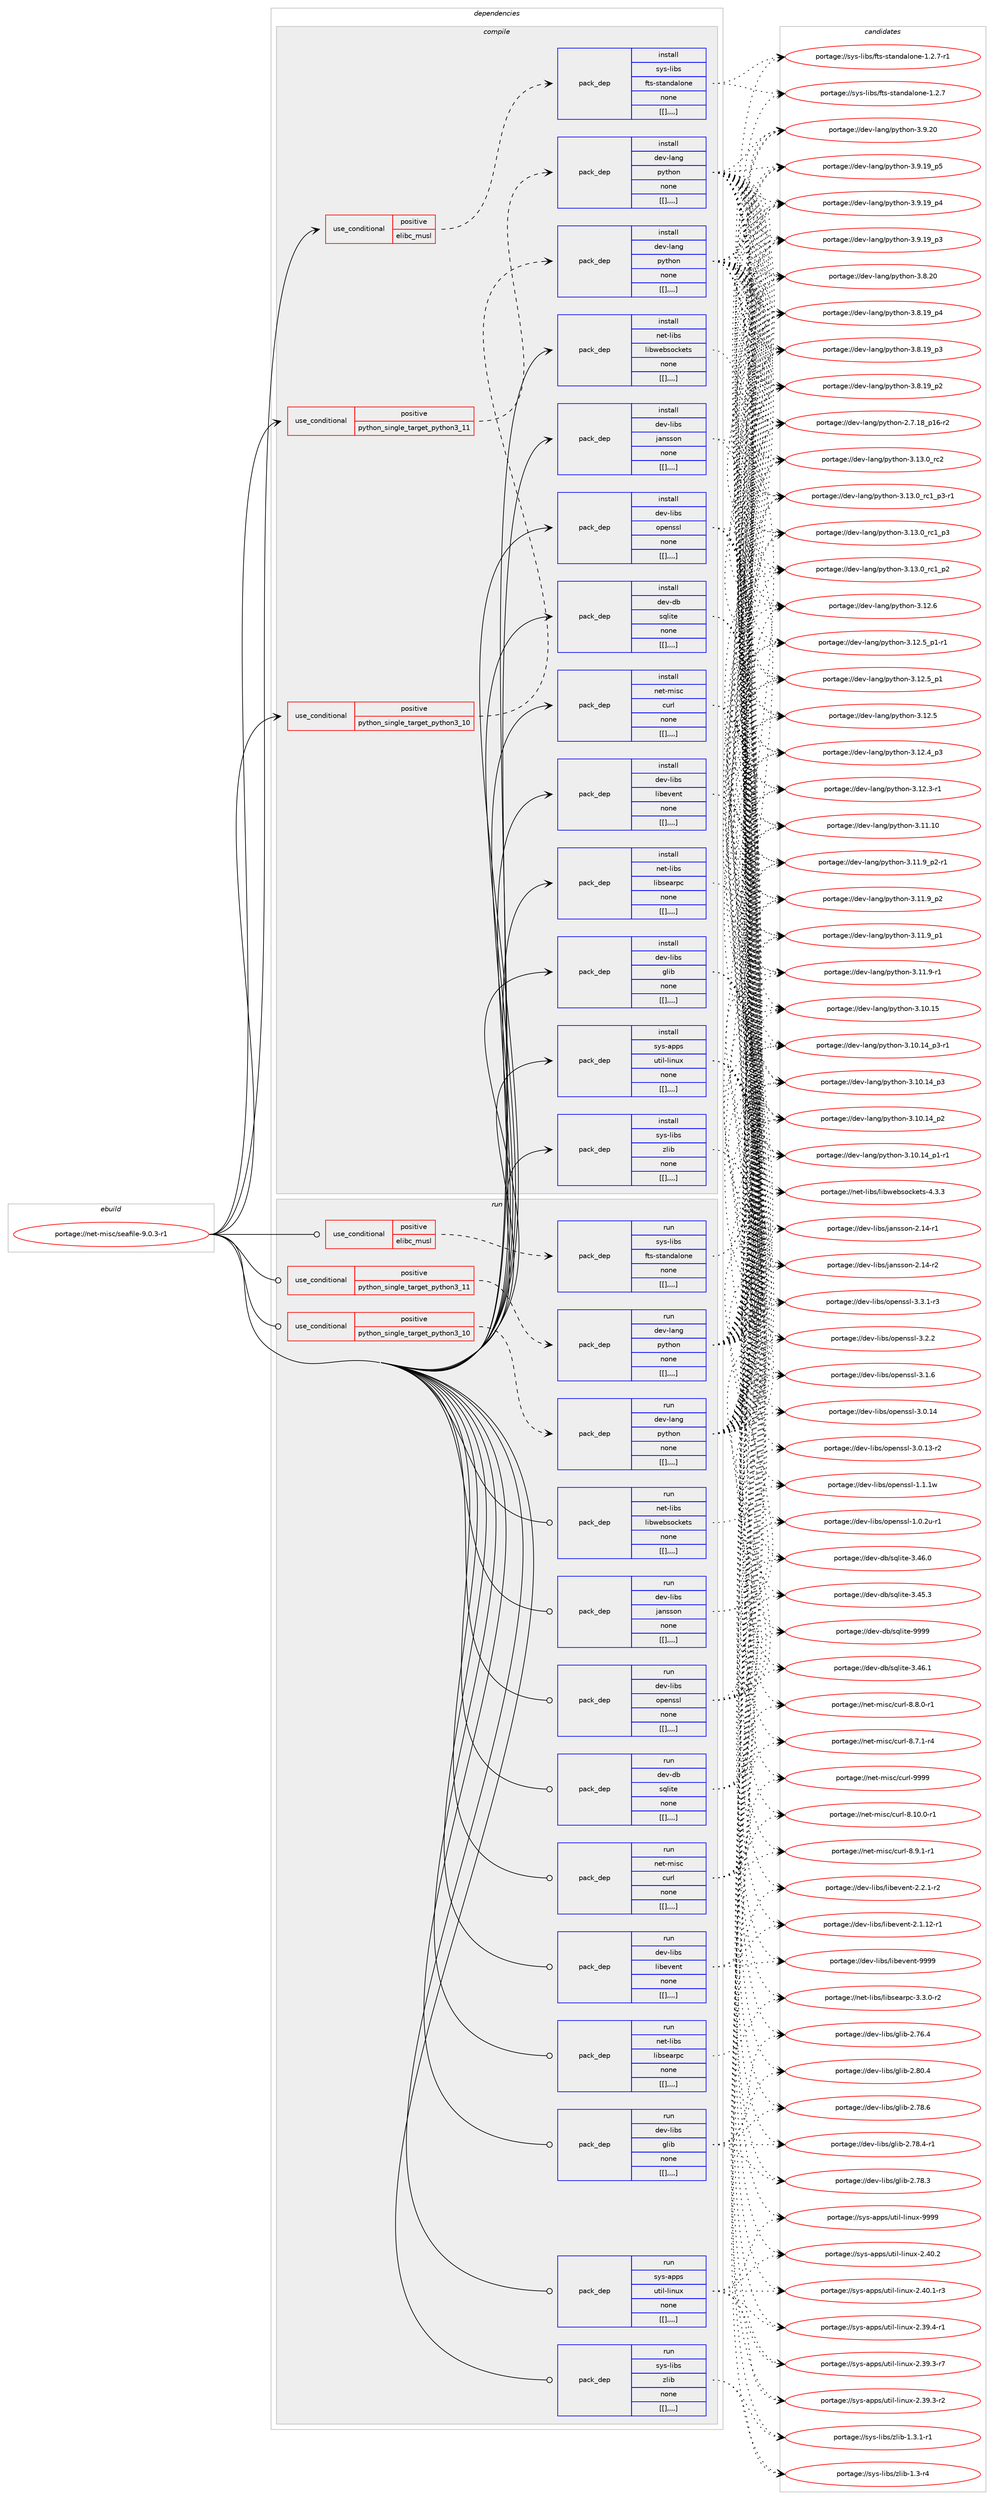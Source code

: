 digraph prolog {

# *************
# Graph options
# *************

newrank=true;
concentrate=true;
compound=true;
graph [rankdir=LR,fontname=Helvetica,fontsize=10,ranksep=1.5];#, ranksep=2.5, nodesep=0.2];
edge  [arrowhead=vee];
node  [fontname=Helvetica,fontsize=10];

# **********
# The ebuild
# **********

subgraph cluster_leftcol {
color=gray;
label=<<i>ebuild</i>>;
id [label="portage://net-misc/seafile-9.0.3-r1", color=red, width=4, href="../net-misc/seafile-9.0.3-r1.svg"];
}

# ****************
# The dependencies
# ****************

subgraph cluster_midcol {
color=gray;
label=<<i>dependencies</i>>;
subgraph cluster_compile {
fillcolor="#eeeeee";
style=filled;
label=<<i>compile</i>>;
subgraph cond102978 {
dependency392234 [label=<<TABLE BORDER="0" CELLBORDER="1" CELLSPACING="0" CELLPADDING="4"><TR><TD ROWSPAN="3" CELLPADDING="10">use_conditional</TD></TR><TR><TD>positive</TD></TR><TR><TD>elibc_musl</TD></TR></TABLE>>, shape=none, color=red];
subgraph pack286397 {
dependency392235 [label=<<TABLE BORDER="0" CELLBORDER="1" CELLSPACING="0" CELLPADDING="4" WIDTH="220"><TR><TD ROWSPAN="6" CELLPADDING="30">pack_dep</TD></TR><TR><TD WIDTH="110">install</TD></TR><TR><TD>sys-libs</TD></TR><TR><TD>fts-standalone</TD></TR><TR><TD>none</TD></TR><TR><TD>[[],,,,]</TD></TR></TABLE>>, shape=none, color=blue];
}
dependency392234:e -> dependency392235:w [weight=20,style="dashed",arrowhead="vee"];
}
id:e -> dependency392234:w [weight=20,style="solid",arrowhead="vee"];
subgraph cond102979 {
dependency392236 [label=<<TABLE BORDER="0" CELLBORDER="1" CELLSPACING="0" CELLPADDING="4"><TR><TD ROWSPAN="3" CELLPADDING="10">use_conditional</TD></TR><TR><TD>positive</TD></TR><TR><TD>python_single_target_python3_10</TD></TR></TABLE>>, shape=none, color=red];
subgraph pack286398 {
dependency392237 [label=<<TABLE BORDER="0" CELLBORDER="1" CELLSPACING="0" CELLPADDING="4" WIDTH="220"><TR><TD ROWSPAN="6" CELLPADDING="30">pack_dep</TD></TR><TR><TD WIDTH="110">install</TD></TR><TR><TD>dev-lang</TD></TR><TR><TD>python</TD></TR><TR><TD>none</TD></TR><TR><TD>[[],,,,]</TD></TR></TABLE>>, shape=none, color=blue];
}
dependency392236:e -> dependency392237:w [weight=20,style="dashed",arrowhead="vee"];
}
id:e -> dependency392236:w [weight=20,style="solid",arrowhead="vee"];
subgraph cond102980 {
dependency392238 [label=<<TABLE BORDER="0" CELLBORDER="1" CELLSPACING="0" CELLPADDING="4"><TR><TD ROWSPAN="3" CELLPADDING="10">use_conditional</TD></TR><TR><TD>positive</TD></TR><TR><TD>python_single_target_python3_11</TD></TR></TABLE>>, shape=none, color=red];
subgraph pack286399 {
dependency392239 [label=<<TABLE BORDER="0" CELLBORDER="1" CELLSPACING="0" CELLPADDING="4" WIDTH="220"><TR><TD ROWSPAN="6" CELLPADDING="30">pack_dep</TD></TR><TR><TD WIDTH="110">install</TD></TR><TR><TD>dev-lang</TD></TR><TR><TD>python</TD></TR><TR><TD>none</TD></TR><TR><TD>[[],,,,]</TD></TR></TABLE>>, shape=none, color=blue];
}
dependency392238:e -> dependency392239:w [weight=20,style="dashed",arrowhead="vee"];
}
id:e -> dependency392238:w [weight=20,style="solid",arrowhead="vee"];
subgraph pack286400 {
dependency392240 [label=<<TABLE BORDER="0" CELLBORDER="1" CELLSPACING="0" CELLPADDING="4" WIDTH="220"><TR><TD ROWSPAN="6" CELLPADDING="30">pack_dep</TD></TR><TR><TD WIDTH="110">install</TD></TR><TR><TD>dev-db</TD></TR><TR><TD>sqlite</TD></TR><TR><TD>none</TD></TR><TR><TD>[[],,,,]</TD></TR></TABLE>>, shape=none, color=blue];
}
id:e -> dependency392240:w [weight=20,style="solid",arrowhead="vee"];
subgraph pack286401 {
dependency392241 [label=<<TABLE BORDER="0" CELLBORDER="1" CELLSPACING="0" CELLPADDING="4" WIDTH="220"><TR><TD ROWSPAN="6" CELLPADDING="30">pack_dep</TD></TR><TR><TD WIDTH="110">install</TD></TR><TR><TD>dev-libs</TD></TR><TR><TD>glib</TD></TR><TR><TD>none</TD></TR><TR><TD>[[],,,,]</TD></TR></TABLE>>, shape=none, color=blue];
}
id:e -> dependency392241:w [weight=20,style="solid",arrowhead="vee"];
subgraph pack286402 {
dependency392242 [label=<<TABLE BORDER="0" CELLBORDER="1" CELLSPACING="0" CELLPADDING="4" WIDTH="220"><TR><TD ROWSPAN="6" CELLPADDING="30">pack_dep</TD></TR><TR><TD WIDTH="110">install</TD></TR><TR><TD>dev-libs</TD></TR><TR><TD>jansson</TD></TR><TR><TD>none</TD></TR><TR><TD>[[],,,,]</TD></TR></TABLE>>, shape=none, color=blue];
}
id:e -> dependency392242:w [weight=20,style="solid",arrowhead="vee"];
subgraph pack286403 {
dependency392243 [label=<<TABLE BORDER="0" CELLBORDER="1" CELLSPACING="0" CELLPADDING="4" WIDTH="220"><TR><TD ROWSPAN="6" CELLPADDING="30">pack_dep</TD></TR><TR><TD WIDTH="110">install</TD></TR><TR><TD>dev-libs</TD></TR><TR><TD>libevent</TD></TR><TR><TD>none</TD></TR><TR><TD>[[],,,,]</TD></TR></TABLE>>, shape=none, color=blue];
}
id:e -> dependency392243:w [weight=20,style="solid",arrowhead="vee"];
subgraph pack286404 {
dependency392244 [label=<<TABLE BORDER="0" CELLBORDER="1" CELLSPACING="0" CELLPADDING="4" WIDTH="220"><TR><TD ROWSPAN="6" CELLPADDING="30">pack_dep</TD></TR><TR><TD WIDTH="110">install</TD></TR><TR><TD>dev-libs</TD></TR><TR><TD>openssl</TD></TR><TR><TD>none</TD></TR><TR><TD>[[],,,,]</TD></TR></TABLE>>, shape=none, color=blue];
}
id:e -> dependency392244:w [weight=20,style="solid",arrowhead="vee"];
subgraph pack286405 {
dependency392245 [label=<<TABLE BORDER="0" CELLBORDER="1" CELLSPACING="0" CELLPADDING="4" WIDTH="220"><TR><TD ROWSPAN="6" CELLPADDING="30">pack_dep</TD></TR><TR><TD WIDTH="110">install</TD></TR><TR><TD>net-libs</TD></TR><TR><TD>libsearpc</TD></TR><TR><TD>none</TD></TR><TR><TD>[[],,,,]</TD></TR></TABLE>>, shape=none, color=blue];
}
id:e -> dependency392245:w [weight=20,style="solid",arrowhead="vee"];
subgraph pack286406 {
dependency392246 [label=<<TABLE BORDER="0" CELLBORDER="1" CELLSPACING="0" CELLPADDING="4" WIDTH="220"><TR><TD ROWSPAN="6" CELLPADDING="30">pack_dep</TD></TR><TR><TD WIDTH="110">install</TD></TR><TR><TD>net-libs</TD></TR><TR><TD>libwebsockets</TD></TR><TR><TD>none</TD></TR><TR><TD>[[],,,,]</TD></TR></TABLE>>, shape=none, color=blue];
}
id:e -> dependency392246:w [weight=20,style="solid",arrowhead="vee"];
subgraph pack286407 {
dependency392247 [label=<<TABLE BORDER="0" CELLBORDER="1" CELLSPACING="0" CELLPADDING="4" WIDTH="220"><TR><TD ROWSPAN="6" CELLPADDING="30">pack_dep</TD></TR><TR><TD WIDTH="110">install</TD></TR><TR><TD>net-misc</TD></TR><TR><TD>curl</TD></TR><TR><TD>none</TD></TR><TR><TD>[[],,,,]</TD></TR></TABLE>>, shape=none, color=blue];
}
id:e -> dependency392247:w [weight=20,style="solid",arrowhead="vee"];
subgraph pack286408 {
dependency392248 [label=<<TABLE BORDER="0" CELLBORDER="1" CELLSPACING="0" CELLPADDING="4" WIDTH="220"><TR><TD ROWSPAN="6" CELLPADDING="30">pack_dep</TD></TR><TR><TD WIDTH="110">install</TD></TR><TR><TD>sys-apps</TD></TR><TR><TD>util-linux</TD></TR><TR><TD>none</TD></TR><TR><TD>[[],,,,]</TD></TR></TABLE>>, shape=none, color=blue];
}
id:e -> dependency392248:w [weight=20,style="solid",arrowhead="vee"];
subgraph pack286409 {
dependency392249 [label=<<TABLE BORDER="0" CELLBORDER="1" CELLSPACING="0" CELLPADDING="4" WIDTH="220"><TR><TD ROWSPAN="6" CELLPADDING="30">pack_dep</TD></TR><TR><TD WIDTH="110">install</TD></TR><TR><TD>sys-libs</TD></TR><TR><TD>zlib</TD></TR><TR><TD>none</TD></TR><TR><TD>[[],,,,]</TD></TR></TABLE>>, shape=none, color=blue];
}
id:e -> dependency392249:w [weight=20,style="solid",arrowhead="vee"];
}
subgraph cluster_compileandrun {
fillcolor="#eeeeee";
style=filled;
label=<<i>compile and run</i>>;
}
subgraph cluster_run {
fillcolor="#eeeeee";
style=filled;
label=<<i>run</i>>;
subgraph cond102981 {
dependency392250 [label=<<TABLE BORDER="0" CELLBORDER="1" CELLSPACING="0" CELLPADDING="4"><TR><TD ROWSPAN="3" CELLPADDING="10">use_conditional</TD></TR><TR><TD>positive</TD></TR><TR><TD>elibc_musl</TD></TR></TABLE>>, shape=none, color=red];
subgraph pack286410 {
dependency392251 [label=<<TABLE BORDER="0" CELLBORDER="1" CELLSPACING="0" CELLPADDING="4" WIDTH="220"><TR><TD ROWSPAN="6" CELLPADDING="30">pack_dep</TD></TR><TR><TD WIDTH="110">run</TD></TR><TR><TD>sys-libs</TD></TR><TR><TD>fts-standalone</TD></TR><TR><TD>none</TD></TR><TR><TD>[[],,,,]</TD></TR></TABLE>>, shape=none, color=blue];
}
dependency392250:e -> dependency392251:w [weight=20,style="dashed",arrowhead="vee"];
}
id:e -> dependency392250:w [weight=20,style="solid",arrowhead="odot"];
subgraph cond102982 {
dependency392252 [label=<<TABLE BORDER="0" CELLBORDER="1" CELLSPACING="0" CELLPADDING="4"><TR><TD ROWSPAN="3" CELLPADDING="10">use_conditional</TD></TR><TR><TD>positive</TD></TR><TR><TD>python_single_target_python3_10</TD></TR></TABLE>>, shape=none, color=red];
subgraph pack286411 {
dependency392253 [label=<<TABLE BORDER="0" CELLBORDER="1" CELLSPACING="0" CELLPADDING="4" WIDTH="220"><TR><TD ROWSPAN="6" CELLPADDING="30">pack_dep</TD></TR><TR><TD WIDTH="110">run</TD></TR><TR><TD>dev-lang</TD></TR><TR><TD>python</TD></TR><TR><TD>none</TD></TR><TR><TD>[[],,,,]</TD></TR></TABLE>>, shape=none, color=blue];
}
dependency392252:e -> dependency392253:w [weight=20,style="dashed",arrowhead="vee"];
}
id:e -> dependency392252:w [weight=20,style="solid",arrowhead="odot"];
subgraph cond102983 {
dependency392254 [label=<<TABLE BORDER="0" CELLBORDER="1" CELLSPACING="0" CELLPADDING="4"><TR><TD ROWSPAN="3" CELLPADDING="10">use_conditional</TD></TR><TR><TD>positive</TD></TR><TR><TD>python_single_target_python3_11</TD></TR></TABLE>>, shape=none, color=red];
subgraph pack286412 {
dependency392255 [label=<<TABLE BORDER="0" CELLBORDER="1" CELLSPACING="0" CELLPADDING="4" WIDTH="220"><TR><TD ROWSPAN="6" CELLPADDING="30">pack_dep</TD></TR><TR><TD WIDTH="110">run</TD></TR><TR><TD>dev-lang</TD></TR><TR><TD>python</TD></TR><TR><TD>none</TD></TR><TR><TD>[[],,,,]</TD></TR></TABLE>>, shape=none, color=blue];
}
dependency392254:e -> dependency392255:w [weight=20,style="dashed",arrowhead="vee"];
}
id:e -> dependency392254:w [weight=20,style="solid",arrowhead="odot"];
subgraph pack286413 {
dependency392256 [label=<<TABLE BORDER="0" CELLBORDER="1" CELLSPACING="0" CELLPADDING="4" WIDTH="220"><TR><TD ROWSPAN="6" CELLPADDING="30">pack_dep</TD></TR><TR><TD WIDTH="110">run</TD></TR><TR><TD>dev-db</TD></TR><TR><TD>sqlite</TD></TR><TR><TD>none</TD></TR><TR><TD>[[],,,,]</TD></TR></TABLE>>, shape=none, color=blue];
}
id:e -> dependency392256:w [weight=20,style="solid",arrowhead="odot"];
subgraph pack286414 {
dependency392257 [label=<<TABLE BORDER="0" CELLBORDER="1" CELLSPACING="0" CELLPADDING="4" WIDTH="220"><TR><TD ROWSPAN="6" CELLPADDING="30">pack_dep</TD></TR><TR><TD WIDTH="110">run</TD></TR><TR><TD>dev-libs</TD></TR><TR><TD>glib</TD></TR><TR><TD>none</TD></TR><TR><TD>[[],,,,]</TD></TR></TABLE>>, shape=none, color=blue];
}
id:e -> dependency392257:w [weight=20,style="solid",arrowhead="odot"];
subgraph pack286415 {
dependency392258 [label=<<TABLE BORDER="0" CELLBORDER="1" CELLSPACING="0" CELLPADDING="4" WIDTH="220"><TR><TD ROWSPAN="6" CELLPADDING="30">pack_dep</TD></TR><TR><TD WIDTH="110">run</TD></TR><TR><TD>dev-libs</TD></TR><TR><TD>jansson</TD></TR><TR><TD>none</TD></TR><TR><TD>[[],,,,]</TD></TR></TABLE>>, shape=none, color=blue];
}
id:e -> dependency392258:w [weight=20,style="solid",arrowhead="odot"];
subgraph pack286416 {
dependency392259 [label=<<TABLE BORDER="0" CELLBORDER="1" CELLSPACING="0" CELLPADDING="4" WIDTH="220"><TR><TD ROWSPAN="6" CELLPADDING="30">pack_dep</TD></TR><TR><TD WIDTH="110">run</TD></TR><TR><TD>dev-libs</TD></TR><TR><TD>libevent</TD></TR><TR><TD>none</TD></TR><TR><TD>[[],,,,]</TD></TR></TABLE>>, shape=none, color=blue];
}
id:e -> dependency392259:w [weight=20,style="solid",arrowhead="odot"];
subgraph pack286417 {
dependency392260 [label=<<TABLE BORDER="0" CELLBORDER="1" CELLSPACING="0" CELLPADDING="4" WIDTH="220"><TR><TD ROWSPAN="6" CELLPADDING="30">pack_dep</TD></TR><TR><TD WIDTH="110">run</TD></TR><TR><TD>dev-libs</TD></TR><TR><TD>openssl</TD></TR><TR><TD>none</TD></TR><TR><TD>[[],,,,]</TD></TR></TABLE>>, shape=none, color=blue];
}
id:e -> dependency392260:w [weight=20,style="solid",arrowhead="odot"];
subgraph pack286418 {
dependency392261 [label=<<TABLE BORDER="0" CELLBORDER="1" CELLSPACING="0" CELLPADDING="4" WIDTH="220"><TR><TD ROWSPAN="6" CELLPADDING="30">pack_dep</TD></TR><TR><TD WIDTH="110">run</TD></TR><TR><TD>net-libs</TD></TR><TR><TD>libsearpc</TD></TR><TR><TD>none</TD></TR><TR><TD>[[],,,,]</TD></TR></TABLE>>, shape=none, color=blue];
}
id:e -> dependency392261:w [weight=20,style="solid",arrowhead="odot"];
subgraph pack286419 {
dependency392262 [label=<<TABLE BORDER="0" CELLBORDER="1" CELLSPACING="0" CELLPADDING="4" WIDTH="220"><TR><TD ROWSPAN="6" CELLPADDING="30">pack_dep</TD></TR><TR><TD WIDTH="110">run</TD></TR><TR><TD>net-libs</TD></TR><TR><TD>libwebsockets</TD></TR><TR><TD>none</TD></TR><TR><TD>[[],,,,]</TD></TR></TABLE>>, shape=none, color=blue];
}
id:e -> dependency392262:w [weight=20,style="solid",arrowhead="odot"];
subgraph pack286420 {
dependency392263 [label=<<TABLE BORDER="0" CELLBORDER="1" CELLSPACING="0" CELLPADDING="4" WIDTH="220"><TR><TD ROWSPAN="6" CELLPADDING="30">pack_dep</TD></TR><TR><TD WIDTH="110">run</TD></TR><TR><TD>net-misc</TD></TR><TR><TD>curl</TD></TR><TR><TD>none</TD></TR><TR><TD>[[],,,,]</TD></TR></TABLE>>, shape=none, color=blue];
}
id:e -> dependency392263:w [weight=20,style="solid",arrowhead="odot"];
subgraph pack286421 {
dependency392264 [label=<<TABLE BORDER="0" CELLBORDER="1" CELLSPACING="0" CELLPADDING="4" WIDTH="220"><TR><TD ROWSPAN="6" CELLPADDING="30">pack_dep</TD></TR><TR><TD WIDTH="110">run</TD></TR><TR><TD>sys-apps</TD></TR><TR><TD>util-linux</TD></TR><TR><TD>none</TD></TR><TR><TD>[[],,,,]</TD></TR></TABLE>>, shape=none, color=blue];
}
id:e -> dependency392264:w [weight=20,style="solid",arrowhead="odot"];
subgraph pack286422 {
dependency392265 [label=<<TABLE BORDER="0" CELLBORDER="1" CELLSPACING="0" CELLPADDING="4" WIDTH="220"><TR><TD ROWSPAN="6" CELLPADDING="30">pack_dep</TD></TR><TR><TD WIDTH="110">run</TD></TR><TR><TD>sys-libs</TD></TR><TR><TD>zlib</TD></TR><TR><TD>none</TD></TR><TR><TD>[[],,,,]</TD></TR></TABLE>>, shape=none, color=blue];
}
id:e -> dependency392265:w [weight=20,style="solid",arrowhead="odot"];
}
}

# **************
# The candidates
# **************

subgraph cluster_choices {
rank=same;
color=gray;
label=<<i>candidates</i>>;

subgraph choice286397 {
color=black;
nodesep=1;
choice1151211154510810598115471021161154511511697110100971081111101014549465046554511449 [label="portage://sys-libs/fts-standalone-1.2.7-r1", color=red, width=4,href="../sys-libs/fts-standalone-1.2.7-r1.svg"];
choice115121115451081059811547102116115451151169711010097108111110101454946504655 [label="portage://sys-libs/fts-standalone-1.2.7", color=red, width=4,href="../sys-libs/fts-standalone-1.2.7.svg"];
dependency392235:e -> choice1151211154510810598115471021161154511511697110100971081111101014549465046554511449:w [style=dotted,weight="100"];
dependency392235:e -> choice115121115451081059811547102116115451151169711010097108111110101454946504655:w [style=dotted,weight="100"];
}
subgraph choice286398 {
color=black;
nodesep=1;
choice10010111845108971101034711212111610411111045514649514648951149950 [label="portage://dev-lang/python-3.13.0_rc2", color=red, width=4,href="../dev-lang/python-3.13.0_rc2.svg"];
choice1001011184510897110103471121211161041111104551464951464895114994995112514511449 [label="portage://dev-lang/python-3.13.0_rc1_p3-r1", color=red, width=4,href="../dev-lang/python-3.13.0_rc1_p3-r1.svg"];
choice100101118451089711010347112121116104111110455146495146489511499499511251 [label="portage://dev-lang/python-3.13.0_rc1_p3", color=red, width=4,href="../dev-lang/python-3.13.0_rc1_p3.svg"];
choice100101118451089711010347112121116104111110455146495146489511499499511250 [label="portage://dev-lang/python-3.13.0_rc1_p2", color=red, width=4,href="../dev-lang/python-3.13.0_rc1_p2.svg"];
choice10010111845108971101034711212111610411111045514649504654 [label="portage://dev-lang/python-3.12.6", color=red, width=4,href="../dev-lang/python-3.12.6.svg"];
choice1001011184510897110103471121211161041111104551464950465395112494511449 [label="portage://dev-lang/python-3.12.5_p1-r1", color=red, width=4,href="../dev-lang/python-3.12.5_p1-r1.svg"];
choice100101118451089711010347112121116104111110455146495046539511249 [label="portage://dev-lang/python-3.12.5_p1", color=red, width=4,href="../dev-lang/python-3.12.5_p1.svg"];
choice10010111845108971101034711212111610411111045514649504653 [label="portage://dev-lang/python-3.12.5", color=red, width=4,href="../dev-lang/python-3.12.5.svg"];
choice100101118451089711010347112121116104111110455146495046529511251 [label="portage://dev-lang/python-3.12.4_p3", color=red, width=4,href="../dev-lang/python-3.12.4_p3.svg"];
choice100101118451089711010347112121116104111110455146495046514511449 [label="portage://dev-lang/python-3.12.3-r1", color=red, width=4,href="../dev-lang/python-3.12.3-r1.svg"];
choice1001011184510897110103471121211161041111104551464949464948 [label="portage://dev-lang/python-3.11.10", color=red, width=4,href="../dev-lang/python-3.11.10.svg"];
choice1001011184510897110103471121211161041111104551464949465795112504511449 [label="portage://dev-lang/python-3.11.9_p2-r1", color=red, width=4,href="../dev-lang/python-3.11.9_p2-r1.svg"];
choice100101118451089711010347112121116104111110455146494946579511250 [label="portage://dev-lang/python-3.11.9_p2", color=red, width=4,href="../dev-lang/python-3.11.9_p2.svg"];
choice100101118451089711010347112121116104111110455146494946579511249 [label="portage://dev-lang/python-3.11.9_p1", color=red, width=4,href="../dev-lang/python-3.11.9_p1.svg"];
choice100101118451089711010347112121116104111110455146494946574511449 [label="portage://dev-lang/python-3.11.9-r1", color=red, width=4,href="../dev-lang/python-3.11.9-r1.svg"];
choice1001011184510897110103471121211161041111104551464948464953 [label="portage://dev-lang/python-3.10.15", color=red, width=4,href="../dev-lang/python-3.10.15.svg"];
choice100101118451089711010347112121116104111110455146494846495295112514511449 [label="portage://dev-lang/python-3.10.14_p3-r1", color=red, width=4,href="../dev-lang/python-3.10.14_p3-r1.svg"];
choice10010111845108971101034711212111610411111045514649484649529511251 [label="portage://dev-lang/python-3.10.14_p3", color=red, width=4,href="../dev-lang/python-3.10.14_p3.svg"];
choice10010111845108971101034711212111610411111045514649484649529511250 [label="portage://dev-lang/python-3.10.14_p2", color=red, width=4,href="../dev-lang/python-3.10.14_p2.svg"];
choice100101118451089711010347112121116104111110455146494846495295112494511449 [label="portage://dev-lang/python-3.10.14_p1-r1", color=red, width=4,href="../dev-lang/python-3.10.14_p1-r1.svg"];
choice10010111845108971101034711212111610411111045514657465048 [label="portage://dev-lang/python-3.9.20", color=red, width=4,href="../dev-lang/python-3.9.20.svg"];
choice100101118451089711010347112121116104111110455146574649579511253 [label="portage://dev-lang/python-3.9.19_p5", color=red, width=4,href="../dev-lang/python-3.9.19_p5.svg"];
choice100101118451089711010347112121116104111110455146574649579511252 [label="portage://dev-lang/python-3.9.19_p4", color=red, width=4,href="../dev-lang/python-3.9.19_p4.svg"];
choice100101118451089711010347112121116104111110455146574649579511251 [label="portage://dev-lang/python-3.9.19_p3", color=red, width=4,href="../dev-lang/python-3.9.19_p3.svg"];
choice10010111845108971101034711212111610411111045514656465048 [label="portage://dev-lang/python-3.8.20", color=red, width=4,href="../dev-lang/python-3.8.20.svg"];
choice100101118451089711010347112121116104111110455146564649579511252 [label="portage://dev-lang/python-3.8.19_p4", color=red, width=4,href="../dev-lang/python-3.8.19_p4.svg"];
choice100101118451089711010347112121116104111110455146564649579511251 [label="portage://dev-lang/python-3.8.19_p3", color=red, width=4,href="../dev-lang/python-3.8.19_p3.svg"];
choice100101118451089711010347112121116104111110455146564649579511250 [label="portage://dev-lang/python-3.8.19_p2", color=red, width=4,href="../dev-lang/python-3.8.19_p2.svg"];
choice100101118451089711010347112121116104111110455046554649569511249544511450 [label="portage://dev-lang/python-2.7.18_p16-r2", color=red, width=4,href="../dev-lang/python-2.7.18_p16-r2.svg"];
dependency392237:e -> choice10010111845108971101034711212111610411111045514649514648951149950:w [style=dotted,weight="100"];
dependency392237:e -> choice1001011184510897110103471121211161041111104551464951464895114994995112514511449:w [style=dotted,weight="100"];
dependency392237:e -> choice100101118451089711010347112121116104111110455146495146489511499499511251:w [style=dotted,weight="100"];
dependency392237:e -> choice100101118451089711010347112121116104111110455146495146489511499499511250:w [style=dotted,weight="100"];
dependency392237:e -> choice10010111845108971101034711212111610411111045514649504654:w [style=dotted,weight="100"];
dependency392237:e -> choice1001011184510897110103471121211161041111104551464950465395112494511449:w [style=dotted,weight="100"];
dependency392237:e -> choice100101118451089711010347112121116104111110455146495046539511249:w [style=dotted,weight="100"];
dependency392237:e -> choice10010111845108971101034711212111610411111045514649504653:w [style=dotted,weight="100"];
dependency392237:e -> choice100101118451089711010347112121116104111110455146495046529511251:w [style=dotted,weight="100"];
dependency392237:e -> choice100101118451089711010347112121116104111110455146495046514511449:w [style=dotted,weight="100"];
dependency392237:e -> choice1001011184510897110103471121211161041111104551464949464948:w [style=dotted,weight="100"];
dependency392237:e -> choice1001011184510897110103471121211161041111104551464949465795112504511449:w [style=dotted,weight="100"];
dependency392237:e -> choice100101118451089711010347112121116104111110455146494946579511250:w [style=dotted,weight="100"];
dependency392237:e -> choice100101118451089711010347112121116104111110455146494946579511249:w [style=dotted,weight="100"];
dependency392237:e -> choice100101118451089711010347112121116104111110455146494946574511449:w [style=dotted,weight="100"];
dependency392237:e -> choice1001011184510897110103471121211161041111104551464948464953:w [style=dotted,weight="100"];
dependency392237:e -> choice100101118451089711010347112121116104111110455146494846495295112514511449:w [style=dotted,weight="100"];
dependency392237:e -> choice10010111845108971101034711212111610411111045514649484649529511251:w [style=dotted,weight="100"];
dependency392237:e -> choice10010111845108971101034711212111610411111045514649484649529511250:w [style=dotted,weight="100"];
dependency392237:e -> choice100101118451089711010347112121116104111110455146494846495295112494511449:w [style=dotted,weight="100"];
dependency392237:e -> choice10010111845108971101034711212111610411111045514657465048:w [style=dotted,weight="100"];
dependency392237:e -> choice100101118451089711010347112121116104111110455146574649579511253:w [style=dotted,weight="100"];
dependency392237:e -> choice100101118451089711010347112121116104111110455146574649579511252:w [style=dotted,weight="100"];
dependency392237:e -> choice100101118451089711010347112121116104111110455146574649579511251:w [style=dotted,weight="100"];
dependency392237:e -> choice10010111845108971101034711212111610411111045514656465048:w [style=dotted,weight="100"];
dependency392237:e -> choice100101118451089711010347112121116104111110455146564649579511252:w [style=dotted,weight="100"];
dependency392237:e -> choice100101118451089711010347112121116104111110455146564649579511251:w [style=dotted,weight="100"];
dependency392237:e -> choice100101118451089711010347112121116104111110455146564649579511250:w [style=dotted,weight="100"];
dependency392237:e -> choice100101118451089711010347112121116104111110455046554649569511249544511450:w [style=dotted,weight="100"];
}
subgraph choice286399 {
color=black;
nodesep=1;
choice10010111845108971101034711212111610411111045514649514648951149950 [label="portage://dev-lang/python-3.13.0_rc2", color=red, width=4,href="../dev-lang/python-3.13.0_rc2.svg"];
choice1001011184510897110103471121211161041111104551464951464895114994995112514511449 [label="portage://dev-lang/python-3.13.0_rc1_p3-r1", color=red, width=4,href="../dev-lang/python-3.13.0_rc1_p3-r1.svg"];
choice100101118451089711010347112121116104111110455146495146489511499499511251 [label="portage://dev-lang/python-3.13.0_rc1_p3", color=red, width=4,href="../dev-lang/python-3.13.0_rc1_p3.svg"];
choice100101118451089711010347112121116104111110455146495146489511499499511250 [label="portage://dev-lang/python-3.13.0_rc1_p2", color=red, width=4,href="../dev-lang/python-3.13.0_rc1_p2.svg"];
choice10010111845108971101034711212111610411111045514649504654 [label="portage://dev-lang/python-3.12.6", color=red, width=4,href="../dev-lang/python-3.12.6.svg"];
choice1001011184510897110103471121211161041111104551464950465395112494511449 [label="portage://dev-lang/python-3.12.5_p1-r1", color=red, width=4,href="../dev-lang/python-3.12.5_p1-r1.svg"];
choice100101118451089711010347112121116104111110455146495046539511249 [label="portage://dev-lang/python-3.12.5_p1", color=red, width=4,href="../dev-lang/python-3.12.5_p1.svg"];
choice10010111845108971101034711212111610411111045514649504653 [label="portage://dev-lang/python-3.12.5", color=red, width=4,href="../dev-lang/python-3.12.5.svg"];
choice100101118451089711010347112121116104111110455146495046529511251 [label="portage://dev-lang/python-3.12.4_p3", color=red, width=4,href="../dev-lang/python-3.12.4_p3.svg"];
choice100101118451089711010347112121116104111110455146495046514511449 [label="portage://dev-lang/python-3.12.3-r1", color=red, width=4,href="../dev-lang/python-3.12.3-r1.svg"];
choice1001011184510897110103471121211161041111104551464949464948 [label="portage://dev-lang/python-3.11.10", color=red, width=4,href="../dev-lang/python-3.11.10.svg"];
choice1001011184510897110103471121211161041111104551464949465795112504511449 [label="portage://dev-lang/python-3.11.9_p2-r1", color=red, width=4,href="../dev-lang/python-3.11.9_p2-r1.svg"];
choice100101118451089711010347112121116104111110455146494946579511250 [label="portage://dev-lang/python-3.11.9_p2", color=red, width=4,href="../dev-lang/python-3.11.9_p2.svg"];
choice100101118451089711010347112121116104111110455146494946579511249 [label="portage://dev-lang/python-3.11.9_p1", color=red, width=4,href="../dev-lang/python-3.11.9_p1.svg"];
choice100101118451089711010347112121116104111110455146494946574511449 [label="portage://dev-lang/python-3.11.9-r1", color=red, width=4,href="../dev-lang/python-3.11.9-r1.svg"];
choice1001011184510897110103471121211161041111104551464948464953 [label="portage://dev-lang/python-3.10.15", color=red, width=4,href="../dev-lang/python-3.10.15.svg"];
choice100101118451089711010347112121116104111110455146494846495295112514511449 [label="portage://dev-lang/python-3.10.14_p3-r1", color=red, width=4,href="../dev-lang/python-3.10.14_p3-r1.svg"];
choice10010111845108971101034711212111610411111045514649484649529511251 [label="portage://dev-lang/python-3.10.14_p3", color=red, width=4,href="../dev-lang/python-3.10.14_p3.svg"];
choice10010111845108971101034711212111610411111045514649484649529511250 [label="portage://dev-lang/python-3.10.14_p2", color=red, width=4,href="../dev-lang/python-3.10.14_p2.svg"];
choice100101118451089711010347112121116104111110455146494846495295112494511449 [label="portage://dev-lang/python-3.10.14_p1-r1", color=red, width=4,href="../dev-lang/python-3.10.14_p1-r1.svg"];
choice10010111845108971101034711212111610411111045514657465048 [label="portage://dev-lang/python-3.9.20", color=red, width=4,href="../dev-lang/python-3.9.20.svg"];
choice100101118451089711010347112121116104111110455146574649579511253 [label="portage://dev-lang/python-3.9.19_p5", color=red, width=4,href="../dev-lang/python-3.9.19_p5.svg"];
choice100101118451089711010347112121116104111110455146574649579511252 [label="portage://dev-lang/python-3.9.19_p4", color=red, width=4,href="../dev-lang/python-3.9.19_p4.svg"];
choice100101118451089711010347112121116104111110455146574649579511251 [label="portage://dev-lang/python-3.9.19_p3", color=red, width=4,href="../dev-lang/python-3.9.19_p3.svg"];
choice10010111845108971101034711212111610411111045514656465048 [label="portage://dev-lang/python-3.8.20", color=red, width=4,href="../dev-lang/python-3.8.20.svg"];
choice100101118451089711010347112121116104111110455146564649579511252 [label="portage://dev-lang/python-3.8.19_p4", color=red, width=4,href="../dev-lang/python-3.8.19_p4.svg"];
choice100101118451089711010347112121116104111110455146564649579511251 [label="portage://dev-lang/python-3.8.19_p3", color=red, width=4,href="../dev-lang/python-3.8.19_p3.svg"];
choice100101118451089711010347112121116104111110455146564649579511250 [label="portage://dev-lang/python-3.8.19_p2", color=red, width=4,href="../dev-lang/python-3.8.19_p2.svg"];
choice100101118451089711010347112121116104111110455046554649569511249544511450 [label="portage://dev-lang/python-2.7.18_p16-r2", color=red, width=4,href="../dev-lang/python-2.7.18_p16-r2.svg"];
dependency392239:e -> choice10010111845108971101034711212111610411111045514649514648951149950:w [style=dotted,weight="100"];
dependency392239:e -> choice1001011184510897110103471121211161041111104551464951464895114994995112514511449:w [style=dotted,weight="100"];
dependency392239:e -> choice100101118451089711010347112121116104111110455146495146489511499499511251:w [style=dotted,weight="100"];
dependency392239:e -> choice100101118451089711010347112121116104111110455146495146489511499499511250:w [style=dotted,weight="100"];
dependency392239:e -> choice10010111845108971101034711212111610411111045514649504654:w [style=dotted,weight="100"];
dependency392239:e -> choice1001011184510897110103471121211161041111104551464950465395112494511449:w [style=dotted,weight="100"];
dependency392239:e -> choice100101118451089711010347112121116104111110455146495046539511249:w [style=dotted,weight="100"];
dependency392239:e -> choice10010111845108971101034711212111610411111045514649504653:w [style=dotted,weight="100"];
dependency392239:e -> choice100101118451089711010347112121116104111110455146495046529511251:w [style=dotted,weight="100"];
dependency392239:e -> choice100101118451089711010347112121116104111110455146495046514511449:w [style=dotted,weight="100"];
dependency392239:e -> choice1001011184510897110103471121211161041111104551464949464948:w [style=dotted,weight="100"];
dependency392239:e -> choice1001011184510897110103471121211161041111104551464949465795112504511449:w [style=dotted,weight="100"];
dependency392239:e -> choice100101118451089711010347112121116104111110455146494946579511250:w [style=dotted,weight="100"];
dependency392239:e -> choice100101118451089711010347112121116104111110455146494946579511249:w [style=dotted,weight="100"];
dependency392239:e -> choice100101118451089711010347112121116104111110455146494946574511449:w [style=dotted,weight="100"];
dependency392239:e -> choice1001011184510897110103471121211161041111104551464948464953:w [style=dotted,weight="100"];
dependency392239:e -> choice100101118451089711010347112121116104111110455146494846495295112514511449:w [style=dotted,weight="100"];
dependency392239:e -> choice10010111845108971101034711212111610411111045514649484649529511251:w [style=dotted,weight="100"];
dependency392239:e -> choice10010111845108971101034711212111610411111045514649484649529511250:w [style=dotted,weight="100"];
dependency392239:e -> choice100101118451089711010347112121116104111110455146494846495295112494511449:w [style=dotted,weight="100"];
dependency392239:e -> choice10010111845108971101034711212111610411111045514657465048:w [style=dotted,weight="100"];
dependency392239:e -> choice100101118451089711010347112121116104111110455146574649579511253:w [style=dotted,weight="100"];
dependency392239:e -> choice100101118451089711010347112121116104111110455146574649579511252:w [style=dotted,weight="100"];
dependency392239:e -> choice100101118451089711010347112121116104111110455146574649579511251:w [style=dotted,weight="100"];
dependency392239:e -> choice10010111845108971101034711212111610411111045514656465048:w [style=dotted,weight="100"];
dependency392239:e -> choice100101118451089711010347112121116104111110455146564649579511252:w [style=dotted,weight="100"];
dependency392239:e -> choice100101118451089711010347112121116104111110455146564649579511251:w [style=dotted,weight="100"];
dependency392239:e -> choice100101118451089711010347112121116104111110455146564649579511250:w [style=dotted,weight="100"];
dependency392239:e -> choice100101118451089711010347112121116104111110455046554649569511249544511450:w [style=dotted,weight="100"];
}
subgraph choice286400 {
color=black;
nodesep=1;
choice1001011184510098471151131081051161014557575757 [label="portage://dev-db/sqlite-9999", color=red, width=4,href="../dev-db/sqlite-9999.svg"];
choice10010111845100984711511310810511610145514652544649 [label="portage://dev-db/sqlite-3.46.1", color=red, width=4,href="../dev-db/sqlite-3.46.1.svg"];
choice10010111845100984711511310810511610145514652544648 [label="portage://dev-db/sqlite-3.46.0", color=red, width=4,href="../dev-db/sqlite-3.46.0.svg"];
choice10010111845100984711511310810511610145514652534651 [label="portage://dev-db/sqlite-3.45.3", color=red, width=4,href="../dev-db/sqlite-3.45.3.svg"];
dependency392240:e -> choice1001011184510098471151131081051161014557575757:w [style=dotted,weight="100"];
dependency392240:e -> choice10010111845100984711511310810511610145514652544649:w [style=dotted,weight="100"];
dependency392240:e -> choice10010111845100984711511310810511610145514652544648:w [style=dotted,weight="100"];
dependency392240:e -> choice10010111845100984711511310810511610145514652534651:w [style=dotted,weight="100"];
}
subgraph choice286401 {
color=black;
nodesep=1;
choice1001011184510810598115471031081059845504656484652 [label="portage://dev-libs/glib-2.80.4", color=red, width=4,href="../dev-libs/glib-2.80.4.svg"];
choice1001011184510810598115471031081059845504655564654 [label="portage://dev-libs/glib-2.78.6", color=red, width=4,href="../dev-libs/glib-2.78.6.svg"];
choice10010111845108105981154710310810598455046555646524511449 [label="portage://dev-libs/glib-2.78.4-r1", color=red, width=4,href="../dev-libs/glib-2.78.4-r1.svg"];
choice1001011184510810598115471031081059845504655564651 [label="portage://dev-libs/glib-2.78.3", color=red, width=4,href="../dev-libs/glib-2.78.3.svg"];
choice1001011184510810598115471031081059845504655544652 [label="portage://dev-libs/glib-2.76.4", color=red, width=4,href="../dev-libs/glib-2.76.4.svg"];
dependency392241:e -> choice1001011184510810598115471031081059845504656484652:w [style=dotted,weight="100"];
dependency392241:e -> choice1001011184510810598115471031081059845504655564654:w [style=dotted,weight="100"];
dependency392241:e -> choice10010111845108105981154710310810598455046555646524511449:w [style=dotted,weight="100"];
dependency392241:e -> choice1001011184510810598115471031081059845504655564651:w [style=dotted,weight="100"];
dependency392241:e -> choice1001011184510810598115471031081059845504655544652:w [style=dotted,weight="100"];
}
subgraph choice286402 {
color=black;
nodesep=1;
choice1001011184510810598115471069711011511511111045504649524511450 [label="portage://dev-libs/jansson-2.14-r2", color=red, width=4,href="../dev-libs/jansson-2.14-r2.svg"];
choice1001011184510810598115471069711011511511111045504649524511449 [label="portage://dev-libs/jansson-2.14-r1", color=red, width=4,href="../dev-libs/jansson-2.14-r1.svg"];
dependency392242:e -> choice1001011184510810598115471069711011511511111045504649524511450:w [style=dotted,weight="100"];
dependency392242:e -> choice1001011184510810598115471069711011511511111045504649524511449:w [style=dotted,weight="100"];
}
subgraph choice286403 {
color=black;
nodesep=1;
choice100101118451081059811547108105981011181011101164557575757 [label="portage://dev-libs/libevent-9999", color=red, width=4,href="../dev-libs/libevent-9999.svg"];
choice100101118451081059811547108105981011181011101164550465046494511450 [label="portage://dev-libs/libevent-2.2.1-r2", color=red, width=4,href="../dev-libs/libevent-2.2.1-r2.svg"];
choice10010111845108105981154710810598101118101110116455046494649504511449 [label="portage://dev-libs/libevent-2.1.12-r1", color=red, width=4,href="../dev-libs/libevent-2.1.12-r1.svg"];
dependency392243:e -> choice100101118451081059811547108105981011181011101164557575757:w [style=dotted,weight="100"];
dependency392243:e -> choice100101118451081059811547108105981011181011101164550465046494511450:w [style=dotted,weight="100"];
dependency392243:e -> choice10010111845108105981154710810598101118101110116455046494649504511449:w [style=dotted,weight="100"];
}
subgraph choice286404 {
color=black;
nodesep=1;
choice1001011184510810598115471111121011101151151084551465146494511451 [label="portage://dev-libs/openssl-3.3.1-r3", color=red, width=4,href="../dev-libs/openssl-3.3.1-r3.svg"];
choice100101118451081059811547111112101110115115108455146504650 [label="portage://dev-libs/openssl-3.2.2", color=red, width=4,href="../dev-libs/openssl-3.2.2.svg"];
choice100101118451081059811547111112101110115115108455146494654 [label="portage://dev-libs/openssl-3.1.6", color=red, width=4,href="../dev-libs/openssl-3.1.6.svg"];
choice10010111845108105981154711111210111011511510845514648464952 [label="portage://dev-libs/openssl-3.0.14", color=red, width=4,href="../dev-libs/openssl-3.0.14.svg"];
choice100101118451081059811547111112101110115115108455146484649514511450 [label="portage://dev-libs/openssl-3.0.13-r2", color=red, width=4,href="../dev-libs/openssl-3.0.13-r2.svg"];
choice100101118451081059811547111112101110115115108454946494649119 [label="portage://dev-libs/openssl-1.1.1w", color=red, width=4,href="../dev-libs/openssl-1.1.1w.svg"];
choice1001011184510810598115471111121011101151151084549464846501174511449 [label="portage://dev-libs/openssl-1.0.2u-r1", color=red, width=4,href="../dev-libs/openssl-1.0.2u-r1.svg"];
dependency392244:e -> choice1001011184510810598115471111121011101151151084551465146494511451:w [style=dotted,weight="100"];
dependency392244:e -> choice100101118451081059811547111112101110115115108455146504650:w [style=dotted,weight="100"];
dependency392244:e -> choice100101118451081059811547111112101110115115108455146494654:w [style=dotted,weight="100"];
dependency392244:e -> choice10010111845108105981154711111210111011511510845514648464952:w [style=dotted,weight="100"];
dependency392244:e -> choice100101118451081059811547111112101110115115108455146484649514511450:w [style=dotted,weight="100"];
dependency392244:e -> choice100101118451081059811547111112101110115115108454946494649119:w [style=dotted,weight="100"];
dependency392244:e -> choice1001011184510810598115471111121011101151151084549464846501174511449:w [style=dotted,weight="100"];
}
subgraph choice286405 {
color=black;
nodesep=1;
choice1101011164510810598115471081059811510197114112994551465146484511450 [label="portage://net-libs/libsearpc-3.3.0-r2", color=red, width=4,href="../net-libs/libsearpc-3.3.0-r2.svg"];
dependency392245:e -> choice1101011164510810598115471081059811510197114112994551465146484511450:w [style=dotted,weight="100"];
}
subgraph choice286406 {
color=black;
nodesep=1;
choice110101116451081059811547108105981191019811511199107101116115455246514651 [label="portage://net-libs/libwebsockets-4.3.3", color=red, width=4,href="../net-libs/libwebsockets-4.3.3.svg"];
dependency392246:e -> choice110101116451081059811547108105981191019811511199107101116115455246514651:w [style=dotted,weight="100"];
}
subgraph choice286407 {
color=black;
nodesep=1;
choice110101116451091051159947991171141084557575757 [label="portage://net-misc/curl-9999", color=red, width=4,href="../net-misc/curl-9999.svg"];
choice11010111645109105115994799117114108455646494846484511449 [label="portage://net-misc/curl-8.10.0-r1", color=red, width=4,href="../net-misc/curl-8.10.0-r1.svg"];
choice110101116451091051159947991171141084556465746494511449 [label="portage://net-misc/curl-8.9.1-r1", color=red, width=4,href="../net-misc/curl-8.9.1-r1.svg"];
choice110101116451091051159947991171141084556465646484511449 [label="portage://net-misc/curl-8.8.0-r1", color=red, width=4,href="../net-misc/curl-8.8.0-r1.svg"];
choice110101116451091051159947991171141084556465546494511452 [label="portage://net-misc/curl-8.7.1-r4", color=red, width=4,href="../net-misc/curl-8.7.1-r4.svg"];
dependency392247:e -> choice110101116451091051159947991171141084557575757:w [style=dotted,weight="100"];
dependency392247:e -> choice11010111645109105115994799117114108455646494846484511449:w [style=dotted,weight="100"];
dependency392247:e -> choice110101116451091051159947991171141084556465746494511449:w [style=dotted,weight="100"];
dependency392247:e -> choice110101116451091051159947991171141084556465646484511449:w [style=dotted,weight="100"];
dependency392247:e -> choice110101116451091051159947991171141084556465546494511452:w [style=dotted,weight="100"];
}
subgraph choice286408 {
color=black;
nodesep=1;
choice115121115459711211211547117116105108451081051101171204557575757 [label="portage://sys-apps/util-linux-9999", color=red, width=4,href="../sys-apps/util-linux-9999.svg"];
choice1151211154597112112115471171161051084510810511011712045504652484650 [label="portage://sys-apps/util-linux-2.40.2", color=red, width=4,href="../sys-apps/util-linux-2.40.2.svg"];
choice11512111545971121121154711711610510845108105110117120455046524846494511451 [label="portage://sys-apps/util-linux-2.40.1-r3", color=red, width=4,href="../sys-apps/util-linux-2.40.1-r3.svg"];
choice11512111545971121121154711711610510845108105110117120455046515746524511449 [label="portage://sys-apps/util-linux-2.39.4-r1", color=red, width=4,href="../sys-apps/util-linux-2.39.4-r1.svg"];
choice11512111545971121121154711711610510845108105110117120455046515746514511455 [label="portage://sys-apps/util-linux-2.39.3-r7", color=red, width=4,href="../sys-apps/util-linux-2.39.3-r7.svg"];
choice11512111545971121121154711711610510845108105110117120455046515746514511450 [label="portage://sys-apps/util-linux-2.39.3-r2", color=red, width=4,href="../sys-apps/util-linux-2.39.3-r2.svg"];
dependency392248:e -> choice115121115459711211211547117116105108451081051101171204557575757:w [style=dotted,weight="100"];
dependency392248:e -> choice1151211154597112112115471171161051084510810511011712045504652484650:w [style=dotted,weight="100"];
dependency392248:e -> choice11512111545971121121154711711610510845108105110117120455046524846494511451:w [style=dotted,weight="100"];
dependency392248:e -> choice11512111545971121121154711711610510845108105110117120455046515746524511449:w [style=dotted,weight="100"];
dependency392248:e -> choice11512111545971121121154711711610510845108105110117120455046515746514511455:w [style=dotted,weight="100"];
dependency392248:e -> choice11512111545971121121154711711610510845108105110117120455046515746514511450:w [style=dotted,weight="100"];
}
subgraph choice286409 {
color=black;
nodesep=1;
choice115121115451081059811547122108105984549465146494511449 [label="portage://sys-libs/zlib-1.3.1-r1", color=red, width=4,href="../sys-libs/zlib-1.3.1-r1.svg"];
choice11512111545108105981154712210810598454946514511452 [label="portage://sys-libs/zlib-1.3-r4", color=red, width=4,href="../sys-libs/zlib-1.3-r4.svg"];
dependency392249:e -> choice115121115451081059811547122108105984549465146494511449:w [style=dotted,weight="100"];
dependency392249:e -> choice11512111545108105981154712210810598454946514511452:w [style=dotted,weight="100"];
}
subgraph choice286410 {
color=black;
nodesep=1;
choice1151211154510810598115471021161154511511697110100971081111101014549465046554511449 [label="portage://sys-libs/fts-standalone-1.2.7-r1", color=red, width=4,href="../sys-libs/fts-standalone-1.2.7-r1.svg"];
choice115121115451081059811547102116115451151169711010097108111110101454946504655 [label="portage://sys-libs/fts-standalone-1.2.7", color=red, width=4,href="../sys-libs/fts-standalone-1.2.7.svg"];
dependency392251:e -> choice1151211154510810598115471021161154511511697110100971081111101014549465046554511449:w [style=dotted,weight="100"];
dependency392251:e -> choice115121115451081059811547102116115451151169711010097108111110101454946504655:w [style=dotted,weight="100"];
}
subgraph choice286411 {
color=black;
nodesep=1;
choice10010111845108971101034711212111610411111045514649514648951149950 [label="portage://dev-lang/python-3.13.0_rc2", color=red, width=4,href="../dev-lang/python-3.13.0_rc2.svg"];
choice1001011184510897110103471121211161041111104551464951464895114994995112514511449 [label="portage://dev-lang/python-3.13.0_rc1_p3-r1", color=red, width=4,href="../dev-lang/python-3.13.0_rc1_p3-r1.svg"];
choice100101118451089711010347112121116104111110455146495146489511499499511251 [label="portage://dev-lang/python-3.13.0_rc1_p3", color=red, width=4,href="../dev-lang/python-3.13.0_rc1_p3.svg"];
choice100101118451089711010347112121116104111110455146495146489511499499511250 [label="portage://dev-lang/python-3.13.0_rc1_p2", color=red, width=4,href="../dev-lang/python-3.13.0_rc1_p2.svg"];
choice10010111845108971101034711212111610411111045514649504654 [label="portage://dev-lang/python-3.12.6", color=red, width=4,href="../dev-lang/python-3.12.6.svg"];
choice1001011184510897110103471121211161041111104551464950465395112494511449 [label="portage://dev-lang/python-3.12.5_p1-r1", color=red, width=4,href="../dev-lang/python-3.12.5_p1-r1.svg"];
choice100101118451089711010347112121116104111110455146495046539511249 [label="portage://dev-lang/python-3.12.5_p1", color=red, width=4,href="../dev-lang/python-3.12.5_p1.svg"];
choice10010111845108971101034711212111610411111045514649504653 [label="portage://dev-lang/python-3.12.5", color=red, width=4,href="../dev-lang/python-3.12.5.svg"];
choice100101118451089711010347112121116104111110455146495046529511251 [label="portage://dev-lang/python-3.12.4_p3", color=red, width=4,href="../dev-lang/python-3.12.4_p3.svg"];
choice100101118451089711010347112121116104111110455146495046514511449 [label="portage://dev-lang/python-3.12.3-r1", color=red, width=4,href="../dev-lang/python-3.12.3-r1.svg"];
choice1001011184510897110103471121211161041111104551464949464948 [label="portage://dev-lang/python-3.11.10", color=red, width=4,href="../dev-lang/python-3.11.10.svg"];
choice1001011184510897110103471121211161041111104551464949465795112504511449 [label="portage://dev-lang/python-3.11.9_p2-r1", color=red, width=4,href="../dev-lang/python-3.11.9_p2-r1.svg"];
choice100101118451089711010347112121116104111110455146494946579511250 [label="portage://dev-lang/python-3.11.9_p2", color=red, width=4,href="../dev-lang/python-3.11.9_p2.svg"];
choice100101118451089711010347112121116104111110455146494946579511249 [label="portage://dev-lang/python-3.11.9_p1", color=red, width=4,href="../dev-lang/python-3.11.9_p1.svg"];
choice100101118451089711010347112121116104111110455146494946574511449 [label="portage://dev-lang/python-3.11.9-r1", color=red, width=4,href="../dev-lang/python-3.11.9-r1.svg"];
choice1001011184510897110103471121211161041111104551464948464953 [label="portage://dev-lang/python-3.10.15", color=red, width=4,href="../dev-lang/python-3.10.15.svg"];
choice100101118451089711010347112121116104111110455146494846495295112514511449 [label="portage://dev-lang/python-3.10.14_p3-r1", color=red, width=4,href="../dev-lang/python-3.10.14_p3-r1.svg"];
choice10010111845108971101034711212111610411111045514649484649529511251 [label="portage://dev-lang/python-3.10.14_p3", color=red, width=4,href="../dev-lang/python-3.10.14_p3.svg"];
choice10010111845108971101034711212111610411111045514649484649529511250 [label="portage://dev-lang/python-3.10.14_p2", color=red, width=4,href="../dev-lang/python-3.10.14_p2.svg"];
choice100101118451089711010347112121116104111110455146494846495295112494511449 [label="portage://dev-lang/python-3.10.14_p1-r1", color=red, width=4,href="../dev-lang/python-3.10.14_p1-r1.svg"];
choice10010111845108971101034711212111610411111045514657465048 [label="portage://dev-lang/python-3.9.20", color=red, width=4,href="../dev-lang/python-3.9.20.svg"];
choice100101118451089711010347112121116104111110455146574649579511253 [label="portage://dev-lang/python-3.9.19_p5", color=red, width=4,href="../dev-lang/python-3.9.19_p5.svg"];
choice100101118451089711010347112121116104111110455146574649579511252 [label="portage://dev-lang/python-3.9.19_p4", color=red, width=4,href="../dev-lang/python-3.9.19_p4.svg"];
choice100101118451089711010347112121116104111110455146574649579511251 [label="portage://dev-lang/python-3.9.19_p3", color=red, width=4,href="../dev-lang/python-3.9.19_p3.svg"];
choice10010111845108971101034711212111610411111045514656465048 [label="portage://dev-lang/python-3.8.20", color=red, width=4,href="../dev-lang/python-3.8.20.svg"];
choice100101118451089711010347112121116104111110455146564649579511252 [label="portage://dev-lang/python-3.8.19_p4", color=red, width=4,href="../dev-lang/python-3.8.19_p4.svg"];
choice100101118451089711010347112121116104111110455146564649579511251 [label="portage://dev-lang/python-3.8.19_p3", color=red, width=4,href="../dev-lang/python-3.8.19_p3.svg"];
choice100101118451089711010347112121116104111110455146564649579511250 [label="portage://dev-lang/python-3.8.19_p2", color=red, width=4,href="../dev-lang/python-3.8.19_p2.svg"];
choice100101118451089711010347112121116104111110455046554649569511249544511450 [label="portage://dev-lang/python-2.7.18_p16-r2", color=red, width=4,href="../dev-lang/python-2.7.18_p16-r2.svg"];
dependency392253:e -> choice10010111845108971101034711212111610411111045514649514648951149950:w [style=dotted,weight="100"];
dependency392253:e -> choice1001011184510897110103471121211161041111104551464951464895114994995112514511449:w [style=dotted,weight="100"];
dependency392253:e -> choice100101118451089711010347112121116104111110455146495146489511499499511251:w [style=dotted,weight="100"];
dependency392253:e -> choice100101118451089711010347112121116104111110455146495146489511499499511250:w [style=dotted,weight="100"];
dependency392253:e -> choice10010111845108971101034711212111610411111045514649504654:w [style=dotted,weight="100"];
dependency392253:e -> choice1001011184510897110103471121211161041111104551464950465395112494511449:w [style=dotted,weight="100"];
dependency392253:e -> choice100101118451089711010347112121116104111110455146495046539511249:w [style=dotted,weight="100"];
dependency392253:e -> choice10010111845108971101034711212111610411111045514649504653:w [style=dotted,weight="100"];
dependency392253:e -> choice100101118451089711010347112121116104111110455146495046529511251:w [style=dotted,weight="100"];
dependency392253:e -> choice100101118451089711010347112121116104111110455146495046514511449:w [style=dotted,weight="100"];
dependency392253:e -> choice1001011184510897110103471121211161041111104551464949464948:w [style=dotted,weight="100"];
dependency392253:e -> choice1001011184510897110103471121211161041111104551464949465795112504511449:w [style=dotted,weight="100"];
dependency392253:e -> choice100101118451089711010347112121116104111110455146494946579511250:w [style=dotted,weight="100"];
dependency392253:e -> choice100101118451089711010347112121116104111110455146494946579511249:w [style=dotted,weight="100"];
dependency392253:e -> choice100101118451089711010347112121116104111110455146494946574511449:w [style=dotted,weight="100"];
dependency392253:e -> choice1001011184510897110103471121211161041111104551464948464953:w [style=dotted,weight="100"];
dependency392253:e -> choice100101118451089711010347112121116104111110455146494846495295112514511449:w [style=dotted,weight="100"];
dependency392253:e -> choice10010111845108971101034711212111610411111045514649484649529511251:w [style=dotted,weight="100"];
dependency392253:e -> choice10010111845108971101034711212111610411111045514649484649529511250:w [style=dotted,weight="100"];
dependency392253:e -> choice100101118451089711010347112121116104111110455146494846495295112494511449:w [style=dotted,weight="100"];
dependency392253:e -> choice10010111845108971101034711212111610411111045514657465048:w [style=dotted,weight="100"];
dependency392253:e -> choice100101118451089711010347112121116104111110455146574649579511253:w [style=dotted,weight="100"];
dependency392253:e -> choice100101118451089711010347112121116104111110455146574649579511252:w [style=dotted,weight="100"];
dependency392253:e -> choice100101118451089711010347112121116104111110455146574649579511251:w [style=dotted,weight="100"];
dependency392253:e -> choice10010111845108971101034711212111610411111045514656465048:w [style=dotted,weight="100"];
dependency392253:e -> choice100101118451089711010347112121116104111110455146564649579511252:w [style=dotted,weight="100"];
dependency392253:e -> choice100101118451089711010347112121116104111110455146564649579511251:w [style=dotted,weight="100"];
dependency392253:e -> choice100101118451089711010347112121116104111110455146564649579511250:w [style=dotted,weight="100"];
dependency392253:e -> choice100101118451089711010347112121116104111110455046554649569511249544511450:w [style=dotted,weight="100"];
}
subgraph choice286412 {
color=black;
nodesep=1;
choice10010111845108971101034711212111610411111045514649514648951149950 [label="portage://dev-lang/python-3.13.0_rc2", color=red, width=4,href="../dev-lang/python-3.13.0_rc2.svg"];
choice1001011184510897110103471121211161041111104551464951464895114994995112514511449 [label="portage://dev-lang/python-3.13.0_rc1_p3-r1", color=red, width=4,href="../dev-lang/python-3.13.0_rc1_p3-r1.svg"];
choice100101118451089711010347112121116104111110455146495146489511499499511251 [label="portage://dev-lang/python-3.13.0_rc1_p3", color=red, width=4,href="../dev-lang/python-3.13.0_rc1_p3.svg"];
choice100101118451089711010347112121116104111110455146495146489511499499511250 [label="portage://dev-lang/python-3.13.0_rc1_p2", color=red, width=4,href="../dev-lang/python-3.13.0_rc1_p2.svg"];
choice10010111845108971101034711212111610411111045514649504654 [label="portage://dev-lang/python-3.12.6", color=red, width=4,href="../dev-lang/python-3.12.6.svg"];
choice1001011184510897110103471121211161041111104551464950465395112494511449 [label="portage://dev-lang/python-3.12.5_p1-r1", color=red, width=4,href="../dev-lang/python-3.12.5_p1-r1.svg"];
choice100101118451089711010347112121116104111110455146495046539511249 [label="portage://dev-lang/python-3.12.5_p1", color=red, width=4,href="../dev-lang/python-3.12.5_p1.svg"];
choice10010111845108971101034711212111610411111045514649504653 [label="portage://dev-lang/python-3.12.5", color=red, width=4,href="../dev-lang/python-3.12.5.svg"];
choice100101118451089711010347112121116104111110455146495046529511251 [label="portage://dev-lang/python-3.12.4_p3", color=red, width=4,href="../dev-lang/python-3.12.4_p3.svg"];
choice100101118451089711010347112121116104111110455146495046514511449 [label="portage://dev-lang/python-3.12.3-r1", color=red, width=4,href="../dev-lang/python-3.12.3-r1.svg"];
choice1001011184510897110103471121211161041111104551464949464948 [label="portage://dev-lang/python-3.11.10", color=red, width=4,href="../dev-lang/python-3.11.10.svg"];
choice1001011184510897110103471121211161041111104551464949465795112504511449 [label="portage://dev-lang/python-3.11.9_p2-r1", color=red, width=4,href="../dev-lang/python-3.11.9_p2-r1.svg"];
choice100101118451089711010347112121116104111110455146494946579511250 [label="portage://dev-lang/python-3.11.9_p2", color=red, width=4,href="../dev-lang/python-3.11.9_p2.svg"];
choice100101118451089711010347112121116104111110455146494946579511249 [label="portage://dev-lang/python-3.11.9_p1", color=red, width=4,href="../dev-lang/python-3.11.9_p1.svg"];
choice100101118451089711010347112121116104111110455146494946574511449 [label="portage://dev-lang/python-3.11.9-r1", color=red, width=4,href="../dev-lang/python-3.11.9-r1.svg"];
choice1001011184510897110103471121211161041111104551464948464953 [label="portage://dev-lang/python-3.10.15", color=red, width=4,href="../dev-lang/python-3.10.15.svg"];
choice100101118451089711010347112121116104111110455146494846495295112514511449 [label="portage://dev-lang/python-3.10.14_p3-r1", color=red, width=4,href="../dev-lang/python-3.10.14_p3-r1.svg"];
choice10010111845108971101034711212111610411111045514649484649529511251 [label="portage://dev-lang/python-3.10.14_p3", color=red, width=4,href="../dev-lang/python-3.10.14_p3.svg"];
choice10010111845108971101034711212111610411111045514649484649529511250 [label="portage://dev-lang/python-3.10.14_p2", color=red, width=4,href="../dev-lang/python-3.10.14_p2.svg"];
choice100101118451089711010347112121116104111110455146494846495295112494511449 [label="portage://dev-lang/python-3.10.14_p1-r1", color=red, width=4,href="../dev-lang/python-3.10.14_p1-r1.svg"];
choice10010111845108971101034711212111610411111045514657465048 [label="portage://dev-lang/python-3.9.20", color=red, width=4,href="../dev-lang/python-3.9.20.svg"];
choice100101118451089711010347112121116104111110455146574649579511253 [label="portage://dev-lang/python-3.9.19_p5", color=red, width=4,href="../dev-lang/python-3.9.19_p5.svg"];
choice100101118451089711010347112121116104111110455146574649579511252 [label="portage://dev-lang/python-3.9.19_p4", color=red, width=4,href="../dev-lang/python-3.9.19_p4.svg"];
choice100101118451089711010347112121116104111110455146574649579511251 [label="portage://dev-lang/python-3.9.19_p3", color=red, width=4,href="../dev-lang/python-3.9.19_p3.svg"];
choice10010111845108971101034711212111610411111045514656465048 [label="portage://dev-lang/python-3.8.20", color=red, width=4,href="../dev-lang/python-3.8.20.svg"];
choice100101118451089711010347112121116104111110455146564649579511252 [label="portage://dev-lang/python-3.8.19_p4", color=red, width=4,href="../dev-lang/python-3.8.19_p4.svg"];
choice100101118451089711010347112121116104111110455146564649579511251 [label="portage://dev-lang/python-3.8.19_p3", color=red, width=4,href="../dev-lang/python-3.8.19_p3.svg"];
choice100101118451089711010347112121116104111110455146564649579511250 [label="portage://dev-lang/python-3.8.19_p2", color=red, width=4,href="../dev-lang/python-3.8.19_p2.svg"];
choice100101118451089711010347112121116104111110455046554649569511249544511450 [label="portage://dev-lang/python-2.7.18_p16-r2", color=red, width=4,href="../dev-lang/python-2.7.18_p16-r2.svg"];
dependency392255:e -> choice10010111845108971101034711212111610411111045514649514648951149950:w [style=dotted,weight="100"];
dependency392255:e -> choice1001011184510897110103471121211161041111104551464951464895114994995112514511449:w [style=dotted,weight="100"];
dependency392255:e -> choice100101118451089711010347112121116104111110455146495146489511499499511251:w [style=dotted,weight="100"];
dependency392255:e -> choice100101118451089711010347112121116104111110455146495146489511499499511250:w [style=dotted,weight="100"];
dependency392255:e -> choice10010111845108971101034711212111610411111045514649504654:w [style=dotted,weight="100"];
dependency392255:e -> choice1001011184510897110103471121211161041111104551464950465395112494511449:w [style=dotted,weight="100"];
dependency392255:e -> choice100101118451089711010347112121116104111110455146495046539511249:w [style=dotted,weight="100"];
dependency392255:e -> choice10010111845108971101034711212111610411111045514649504653:w [style=dotted,weight="100"];
dependency392255:e -> choice100101118451089711010347112121116104111110455146495046529511251:w [style=dotted,weight="100"];
dependency392255:e -> choice100101118451089711010347112121116104111110455146495046514511449:w [style=dotted,weight="100"];
dependency392255:e -> choice1001011184510897110103471121211161041111104551464949464948:w [style=dotted,weight="100"];
dependency392255:e -> choice1001011184510897110103471121211161041111104551464949465795112504511449:w [style=dotted,weight="100"];
dependency392255:e -> choice100101118451089711010347112121116104111110455146494946579511250:w [style=dotted,weight="100"];
dependency392255:e -> choice100101118451089711010347112121116104111110455146494946579511249:w [style=dotted,weight="100"];
dependency392255:e -> choice100101118451089711010347112121116104111110455146494946574511449:w [style=dotted,weight="100"];
dependency392255:e -> choice1001011184510897110103471121211161041111104551464948464953:w [style=dotted,weight="100"];
dependency392255:e -> choice100101118451089711010347112121116104111110455146494846495295112514511449:w [style=dotted,weight="100"];
dependency392255:e -> choice10010111845108971101034711212111610411111045514649484649529511251:w [style=dotted,weight="100"];
dependency392255:e -> choice10010111845108971101034711212111610411111045514649484649529511250:w [style=dotted,weight="100"];
dependency392255:e -> choice100101118451089711010347112121116104111110455146494846495295112494511449:w [style=dotted,weight="100"];
dependency392255:e -> choice10010111845108971101034711212111610411111045514657465048:w [style=dotted,weight="100"];
dependency392255:e -> choice100101118451089711010347112121116104111110455146574649579511253:w [style=dotted,weight="100"];
dependency392255:e -> choice100101118451089711010347112121116104111110455146574649579511252:w [style=dotted,weight="100"];
dependency392255:e -> choice100101118451089711010347112121116104111110455146574649579511251:w [style=dotted,weight="100"];
dependency392255:e -> choice10010111845108971101034711212111610411111045514656465048:w [style=dotted,weight="100"];
dependency392255:e -> choice100101118451089711010347112121116104111110455146564649579511252:w [style=dotted,weight="100"];
dependency392255:e -> choice100101118451089711010347112121116104111110455146564649579511251:w [style=dotted,weight="100"];
dependency392255:e -> choice100101118451089711010347112121116104111110455146564649579511250:w [style=dotted,weight="100"];
dependency392255:e -> choice100101118451089711010347112121116104111110455046554649569511249544511450:w [style=dotted,weight="100"];
}
subgraph choice286413 {
color=black;
nodesep=1;
choice1001011184510098471151131081051161014557575757 [label="portage://dev-db/sqlite-9999", color=red, width=4,href="../dev-db/sqlite-9999.svg"];
choice10010111845100984711511310810511610145514652544649 [label="portage://dev-db/sqlite-3.46.1", color=red, width=4,href="../dev-db/sqlite-3.46.1.svg"];
choice10010111845100984711511310810511610145514652544648 [label="portage://dev-db/sqlite-3.46.0", color=red, width=4,href="../dev-db/sqlite-3.46.0.svg"];
choice10010111845100984711511310810511610145514652534651 [label="portage://dev-db/sqlite-3.45.3", color=red, width=4,href="../dev-db/sqlite-3.45.3.svg"];
dependency392256:e -> choice1001011184510098471151131081051161014557575757:w [style=dotted,weight="100"];
dependency392256:e -> choice10010111845100984711511310810511610145514652544649:w [style=dotted,weight="100"];
dependency392256:e -> choice10010111845100984711511310810511610145514652544648:w [style=dotted,weight="100"];
dependency392256:e -> choice10010111845100984711511310810511610145514652534651:w [style=dotted,weight="100"];
}
subgraph choice286414 {
color=black;
nodesep=1;
choice1001011184510810598115471031081059845504656484652 [label="portage://dev-libs/glib-2.80.4", color=red, width=4,href="../dev-libs/glib-2.80.4.svg"];
choice1001011184510810598115471031081059845504655564654 [label="portage://dev-libs/glib-2.78.6", color=red, width=4,href="../dev-libs/glib-2.78.6.svg"];
choice10010111845108105981154710310810598455046555646524511449 [label="portage://dev-libs/glib-2.78.4-r1", color=red, width=4,href="../dev-libs/glib-2.78.4-r1.svg"];
choice1001011184510810598115471031081059845504655564651 [label="portage://dev-libs/glib-2.78.3", color=red, width=4,href="../dev-libs/glib-2.78.3.svg"];
choice1001011184510810598115471031081059845504655544652 [label="portage://dev-libs/glib-2.76.4", color=red, width=4,href="../dev-libs/glib-2.76.4.svg"];
dependency392257:e -> choice1001011184510810598115471031081059845504656484652:w [style=dotted,weight="100"];
dependency392257:e -> choice1001011184510810598115471031081059845504655564654:w [style=dotted,weight="100"];
dependency392257:e -> choice10010111845108105981154710310810598455046555646524511449:w [style=dotted,weight="100"];
dependency392257:e -> choice1001011184510810598115471031081059845504655564651:w [style=dotted,weight="100"];
dependency392257:e -> choice1001011184510810598115471031081059845504655544652:w [style=dotted,weight="100"];
}
subgraph choice286415 {
color=black;
nodesep=1;
choice1001011184510810598115471069711011511511111045504649524511450 [label="portage://dev-libs/jansson-2.14-r2", color=red, width=4,href="../dev-libs/jansson-2.14-r2.svg"];
choice1001011184510810598115471069711011511511111045504649524511449 [label="portage://dev-libs/jansson-2.14-r1", color=red, width=4,href="../dev-libs/jansson-2.14-r1.svg"];
dependency392258:e -> choice1001011184510810598115471069711011511511111045504649524511450:w [style=dotted,weight="100"];
dependency392258:e -> choice1001011184510810598115471069711011511511111045504649524511449:w [style=dotted,weight="100"];
}
subgraph choice286416 {
color=black;
nodesep=1;
choice100101118451081059811547108105981011181011101164557575757 [label="portage://dev-libs/libevent-9999", color=red, width=4,href="../dev-libs/libevent-9999.svg"];
choice100101118451081059811547108105981011181011101164550465046494511450 [label="portage://dev-libs/libevent-2.2.1-r2", color=red, width=4,href="../dev-libs/libevent-2.2.1-r2.svg"];
choice10010111845108105981154710810598101118101110116455046494649504511449 [label="portage://dev-libs/libevent-2.1.12-r1", color=red, width=4,href="../dev-libs/libevent-2.1.12-r1.svg"];
dependency392259:e -> choice100101118451081059811547108105981011181011101164557575757:w [style=dotted,weight="100"];
dependency392259:e -> choice100101118451081059811547108105981011181011101164550465046494511450:w [style=dotted,weight="100"];
dependency392259:e -> choice10010111845108105981154710810598101118101110116455046494649504511449:w [style=dotted,weight="100"];
}
subgraph choice286417 {
color=black;
nodesep=1;
choice1001011184510810598115471111121011101151151084551465146494511451 [label="portage://dev-libs/openssl-3.3.1-r3", color=red, width=4,href="../dev-libs/openssl-3.3.1-r3.svg"];
choice100101118451081059811547111112101110115115108455146504650 [label="portage://dev-libs/openssl-3.2.2", color=red, width=4,href="../dev-libs/openssl-3.2.2.svg"];
choice100101118451081059811547111112101110115115108455146494654 [label="portage://dev-libs/openssl-3.1.6", color=red, width=4,href="../dev-libs/openssl-3.1.6.svg"];
choice10010111845108105981154711111210111011511510845514648464952 [label="portage://dev-libs/openssl-3.0.14", color=red, width=4,href="../dev-libs/openssl-3.0.14.svg"];
choice100101118451081059811547111112101110115115108455146484649514511450 [label="portage://dev-libs/openssl-3.0.13-r2", color=red, width=4,href="../dev-libs/openssl-3.0.13-r2.svg"];
choice100101118451081059811547111112101110115115108454946494649119 [label="portage://dev-libs/openssl-1.1.1w", color=red, width=4,href="../dev-libs/openssl-1.1.1w.svg"];
choice1001011184510810598115471111121011101151151084549464846501174511449 [label="portage://dev-libs/openssl-1.0.2u-r1", color=red, width=4,href="../dev-libs/openssl-1.0.2u-r1.svg"];
dependency392260:e -> choice1001011184510810598115471111121011101151151084551465146494511451:w [style=dotted,weight="100"];
dependency392260:e -> choice100101118451081059811547111112101110115115108455146504650:w [style=dotted,weight="100"];
dependency392260:e -> choice100101118451081059811547111112101110115115108455146494654:w [style=dotted,weight="100"];
dependency392260:e -> choice10010111845108105981154711111210111011511510845514648464952:w [style=dotted,weight="100"];
dependency392260:e -> choice100101118451081059811547111112101110115115108455146484649514511450:w [style=dotted,weight="100"];
dependency392260:e -> choice100101118451081059811547111112101110115115108454946494649119:w [style=dotted,weight="100"];
dependency392260:e -> choice1001011184510810598115471111121011101151151084549464846501174511449:w [style=dotted,weight="100"];
}
subgraph choice286418 {
color=black;
nodesep=1;
choice1101011164510810598115471081059811510197114112994551465146484511450 [label="portage://net-libs/libsearpc-3.3.0-r2", color=red, width=4,href="../net-libs/libsearpc-3.3.0-r2.svg"];
dependency392261:e -> choice1101011164510810598115471081059811510197114112994551465146484511450:w [style=dotted,weight="100"];
}
subgraph choice286419 {
color=black;
nodesep=1;
choice110101116451081059811547108105981191019811511199107101116115455246514651 [label="portage://net-libs/libwebsockets-4.3.3", color=red, width=4,href="../net-libs/libwebsockets-4.3.3.svg"];
dependency392262:e -> choice110101116451081059811547108105981191019811511199107101116115455246514651:w [style=dotted,weight="100"];
}
subgraph choice286420 {
color=black;
nodesep=1;
choice110101116451091051159947991171141084557575757 [label="portage://net-misc/curl-9999", color=red, width=4,href="../net-misc/curl-9999.svg"];
choice11010111645109105115994799117114108455646494846484511449 [label="portage://net-misc/curl-8.10.0-r1", color=red, width=4,href="../net-misc/curl-8.10.0-r1.svg"];
choice110101116451091051159947991171141084556465746494511449 [label="portage://net-misc/curl-8.9.1-r1", color=red, width=4,href="../net-misc/curl-8.9.1-r1.svg"];
choice110101116451091051159947991171141084556465646484511449 [label="portage://net-misc/curl-8.8.0-r1", color=red, width=4,href="../net-misc/curl-8.8.0-r1.svg"];
choice110101116451091051159947991171141084556465546494511452 [label="portage://net-misc/curl-8.7.1-r4", color=red, width=4,href="../net-misc/curl-8.7.1-r4.svg"];
dependency392263:e -> choice110101116451091051159947991171141084557575757:w [style=dotted,weight="100"];
dependency392263:e -> choice11010111645109105115994799117114108455646494846484511449:w [style=dotted,weight="100"];
dependency392263:e -> choice110101116451091051159947991171141084556465746494511449:w [style=dotted,weight="100"];
dependency392263:e -> choice110101116451091051159947991171141084556465646484511449:w [style=dotted,weight="100"];
dependency392263:e -> choice110101116451091051159947991171141084556465546494511452:w [style=dotted,weight="100"];
}
subgraph choice286421 {
color=black;
nodesep=1;
choice115121115459711211211547117116105108451081051101171204557575757 [label="portage://sys-apps/util-linux-9999", color=red, width=4,href="../sys-apps/util-linux-9999.svg"];
choice1151211154597112112115471171161051084510810511011712045504652484650 [label="portage://sys-apps/util-linux-2.40.2", color=red, width=4,href="../sys-apps/util-linux-2.40.2.svg"];
choice11512111545971121121154711711610510845108105110117120455046524846494511451 [label="portage://sys-apps/util-linux-2.40.1-r3", color=red, width=4,href="../sys-apps/util-linux-2.40.1-r3.svg"];
choice11512111545971121121154711711610510845108105110117120455046515746524511449 [label="portage://sys-apps/util-linux-2.39.4-r1", color=red, width=4,href="../sys-apps/util-linux-2.39.4-r1.svg"];
choice11512111545971121121154711711610510845108105110117120455046515746514511455 [label="portage://sys-apps/util-linux-2.39.3-r7", color=red, width=4,href="../sys-apps/util-linux-2.39.3-r7.svg"];
choice11512111545971121121154711711610510845108105110117120455046515746514511450 [label="portage://sys-apps/util-linux-2.39.3-r2", color=red, width=4,href="../sys-apps/util-linux-2.39.3-r2.svg"];
dependency392264:e -> choice115121115459711211211547117116105108451081051101171204557575757:w [style=dotted,weight="100"];
dependency392264:e -> choice1151211154597112112115471171161051084510810511011712045504652484650:w [style=dotted,weight="100"];
dependency392264:e -> choice11512111545971121121154711711610510845108105110117120455046524846494511451:w [style=dotted,weight="100"];
dependency392264:e -> choice11512111545971121121154711711610510845108105110117120455046515746524511449:w [style=dotted,weight="100"];
dependency392264:e -> choice11512111545971121121154711711610510845108105110117120455046515746514511455:w [style=dotted,weight="100"];
dependency392264:e -> choice11512111545971121121154711711610510845108105110117120455046515746514511450:w [style=dotted,weight="100"];
}
subgraph choice286422 {
color=black;
nodesep=1;
choice115121115451081059811547122108105984549465146494511449 [label="portage://sys-libs/zlib-1.3.1-r1", color=red, width=4,href="../sys-libs/zlib-1.3.1-r1.svg"];
choice11512111545108105981154712210810598454946514511452 [label="portage://sys-libs/zlib-1.3-r4", color=red, width=4,href="../sys-libs/zlib-1.3-r4.svg"];
dependency392265:e -> choice115121115451081059811547122108105984549465146494511449:w [style=dotted,weight="100"];
dependency392265:e -> choice11512111545108105981154712210810598454946514511452:w [style=dotted,weight="100"];
}
}

}
